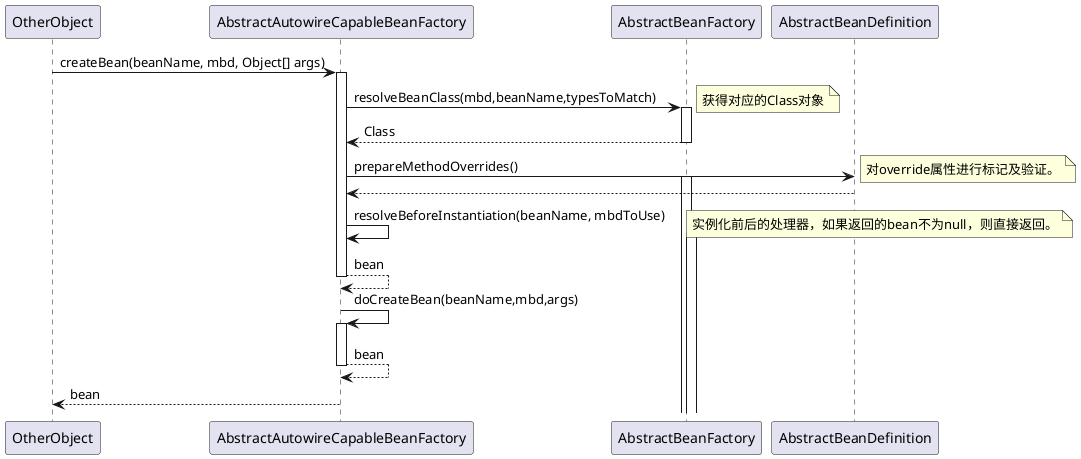 @startuml
OtherObject -> AbstractAutowireCapableBeanFactory:createBean(beanName, mbd, Object[] args)
activate AbstractAutowireCapableBeanFactory
    AbstractAutowireCapableBeanFactory -> AbstractBeanFactory:resolveBeanClass(mbd,beanName,typesToMatch)
    note right:获得对应的Class对象
    activate AbstractBeanFactory
    return Class
'    deactivate   AbstractBeanFactory


    AbstractAutowireCapableBeanFactory -> AbstractBeanDefinition:prepareMethodOverrides()
    note right:对override属性进行标记及验证。
    activate AbstractBeanFactory
    return

    AbstractAutowireCapableBeanFactory -> AbstractAutowireCapableBeanFactory:resolveBeforeInstantiation(beanName, mbdToUse)
    note right:实例化前后的处理器，如果返回的bean不为null，则直接返回。
    activate AbstractBeanFactory
    return bean

    AbstractAutowireCapableBeanFactory -> AbstractAutowireCapableBeanFactory:doCreateBean(beanName,mbd,args)
    activate AbstractAutowireCapableBeanFactory
    return bean
return bean
@enduml